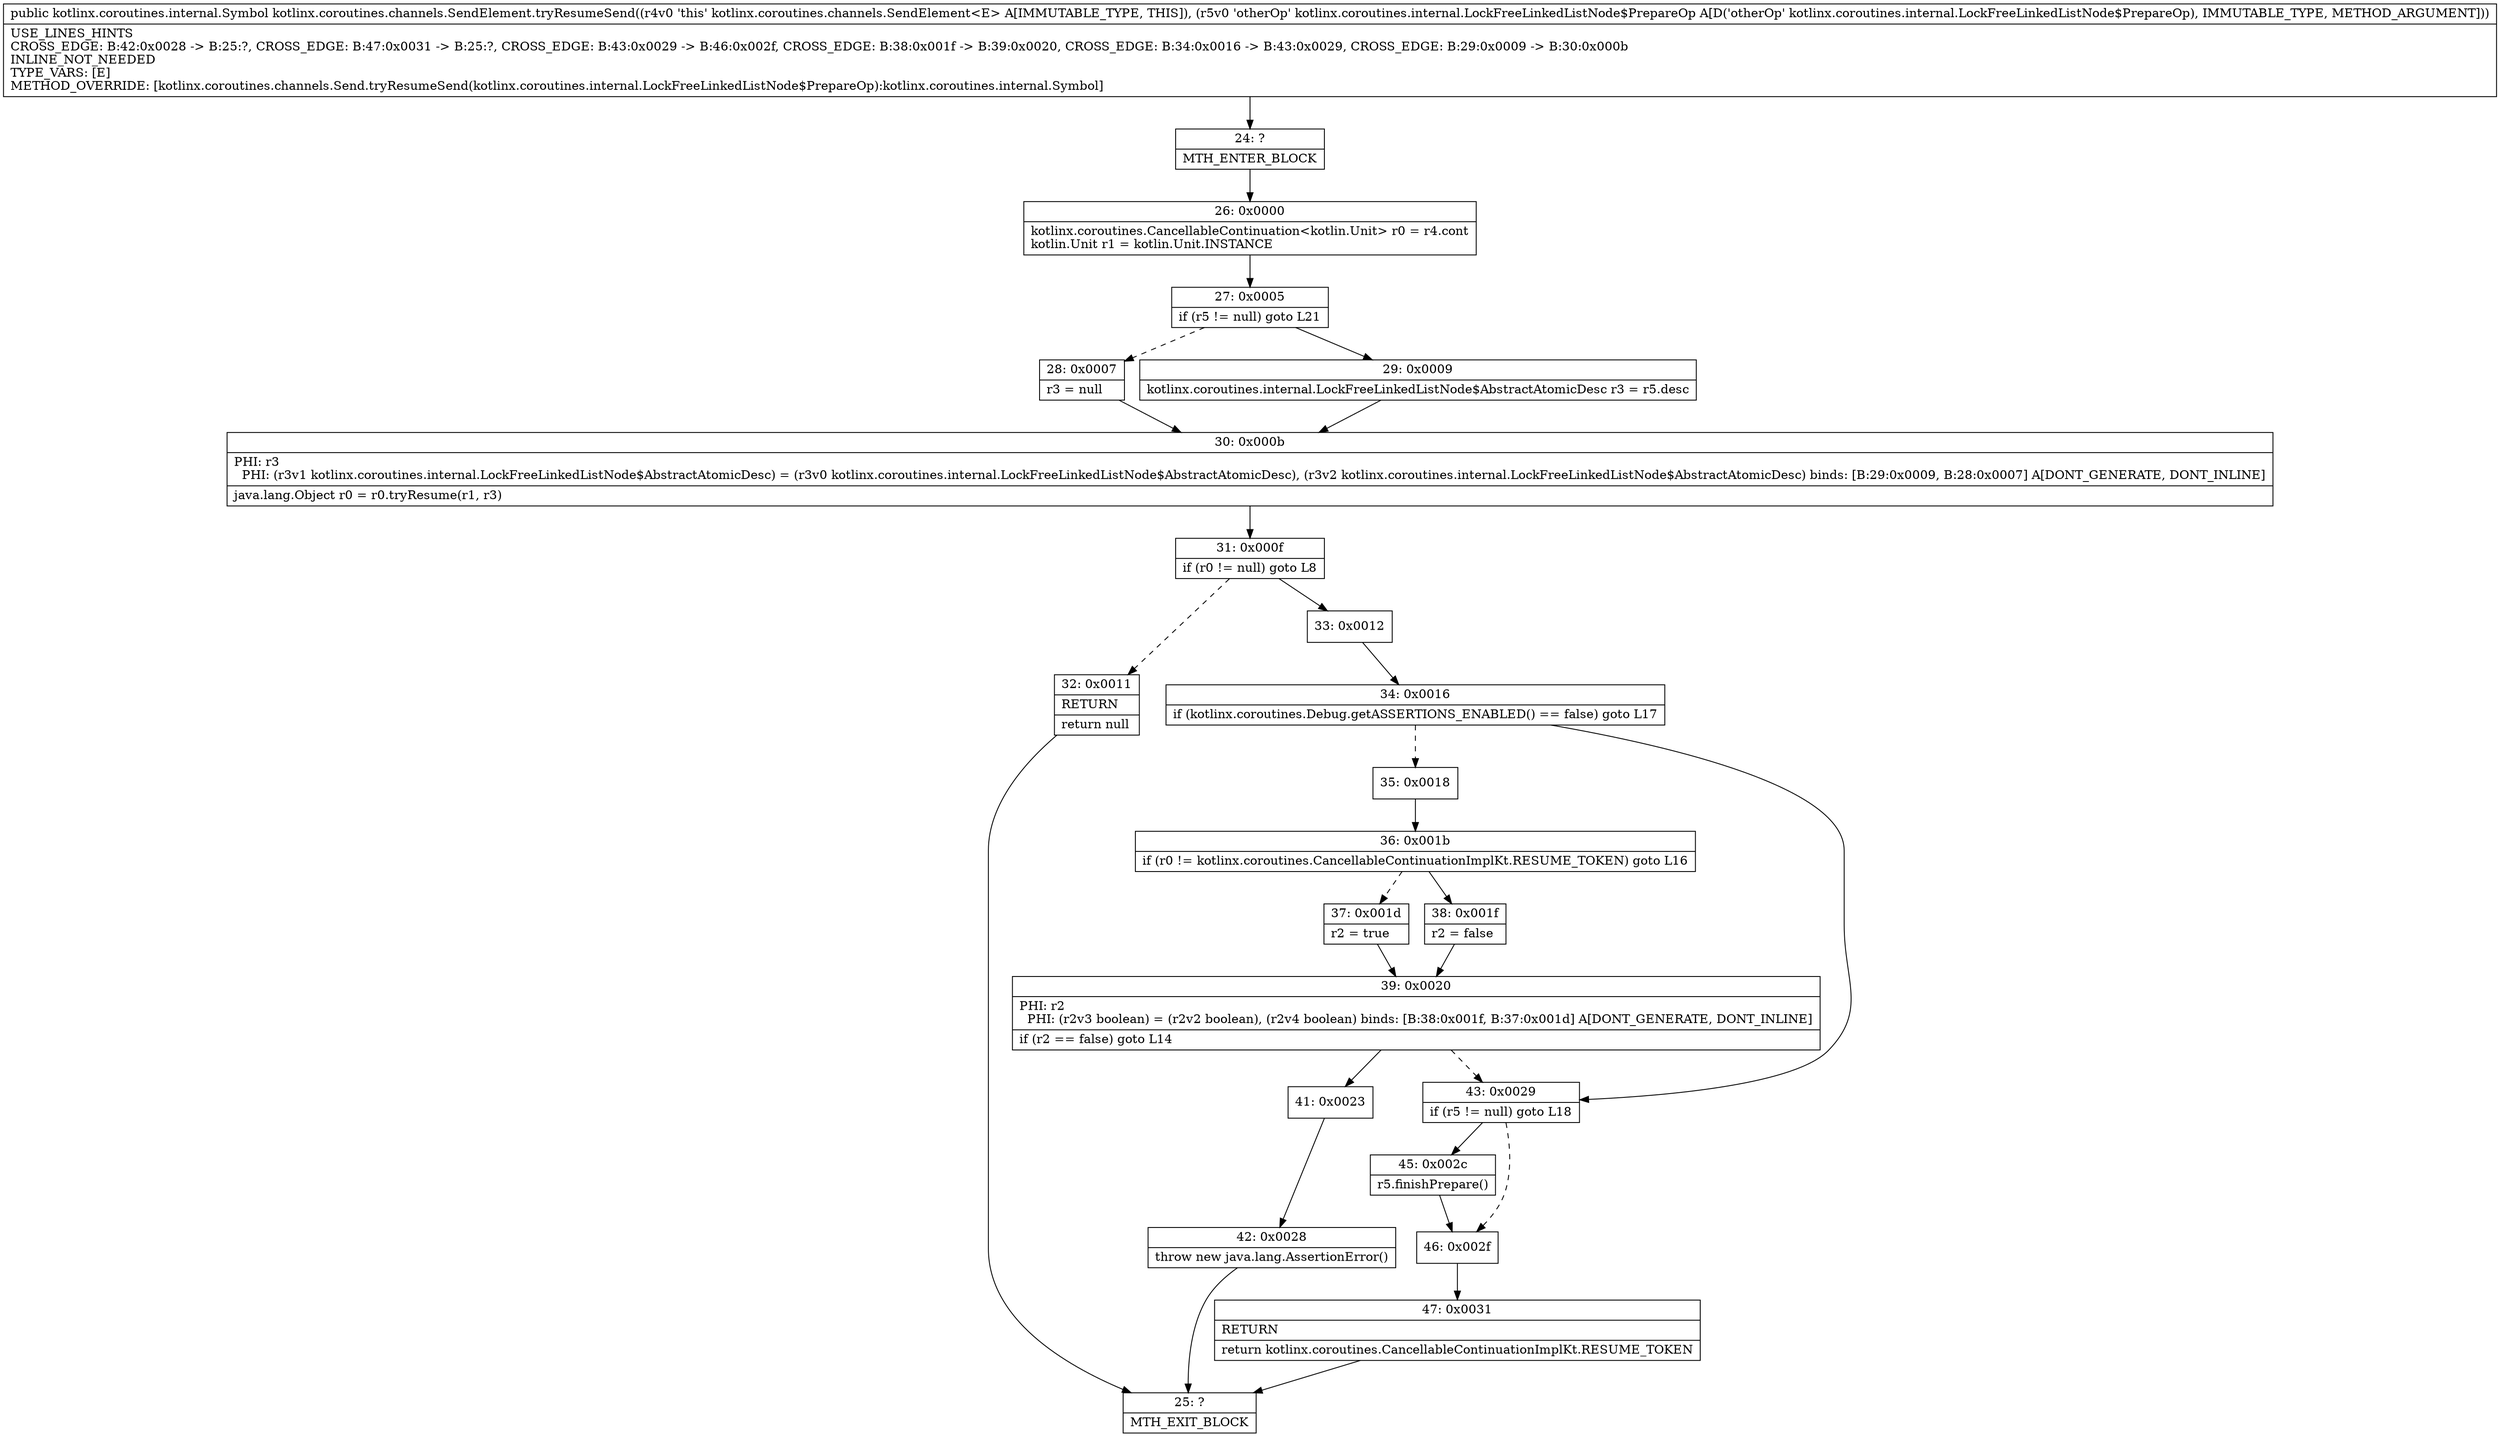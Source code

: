digraph "CFG forkotlinx.coroutines.channels.SendElement.tryResumeSend(Lkotlinx\/coroutines\/internal\/LockFreeLinkedListNode$PrepareOp;)Lkotlinx\/coroutines\/internal\/Symbol;" {
Node_24 [shape=record,label="{24\:\ ?|MTH_ENTER_BLOCK\l}"];
Node_26 [shape=record,label="{26\:\ 0x0000|kotlinx.coroutines.CancellableContinuation\<kotlin.Unit\> r0 = r4.cont\lkotlin.Unit r1 = kotlin.Unit.INSTANCE\l}"];
Node_27 [shape=record,label="{27\:\ 0x0005|if (r5 != null) goto L21\l}"];
Node_28 [shape=record,label="{28\:\ 0x0007|r3 = null\l}"];
Node_30 [shape=record,label="{30\:\ 0x000b|PHI: r3 \l  PHI: (r3v1 kotlinx.coroutines.internal.LockFreeLinkedListNode$AbstractAtomicDesc) = (r3v0 kotlinx.coroutines.internal.LockFreeLinkedListNode$AbstractAtomicDesc), (r3v2 kotlinx.coroutines.internal.LockFreeLinkedListNode$AbstractAtomicDesc) binds: [B:29:0x0009, B:28:0x0007] A[DONT_GENERATE, DONT_INLINE]\l|java.lang.Object r0 = r0.tryResume(r1, r3)\l}"];
Node_31 [shape=record,label="{31\:\ 0x000f|if (r0 != null) goto L8\l}"];
Node_32 [shape=record,label="{32\:\ 0x0011|RETURN\l|return null\l}"];
Node_25 [shape=record,label="{25\:\ ?|MTH_EXIT_BLOCK\l}"];
Node_33 [shape=record,label="{33\:\ 0x0012}"];
Node_34 [shape=record,label="{34\:\ 0x0016|if (kotlinx.coroutines.Debug.getASSERTIONS_ENABLED() == false) goto L17\l}"];
Node_35 [shape=record,label="{35\:\ 0x0018}"];
Node_36 [shape=record,label="{36\:\ 0x001b|if (r0 != kotlinx.coroutines.CancellableContinuationImplKt.RESUME_TOKEN) goto L16\l}"];
Node_37 [shape=record,label="{37\:\ 0x001d|r2 = true\l}"];
Node_39 [shape=record,label="{39\:\ 0x0020|PHI: r2 \l  PHI: (r2v3 boolean) = (r2v2 boolean), (r2v4 boolean) binds: [B:38:0x001f, B:37:0x001d] A[DONT_GENERATE, DONT_INLINE]\l|if (r2 == false) goto L14\l}"];
Node_41 [shape=record,label="{41\:\ 0x0023}"];
Node_42 [shape=record,label="{42\:\ 0x0028|throw new java.lang.AssertionError()\l}"];
Node_38 [shape=record,label="{38\:\ 0x001f|r2 = false\l}"];
Node_43 [shape=record,label="{43\:\ 0x0029|if (r5 != null) goto L18\l}"];
Node_45 [shape=record,label="{45\:\ 0x002c|r5.finishPrepare()\l}"];
Node_46 [shape=record,label="{46\:\ 0x002f}"];
Node_47 [shape=record,label="{47\:\ 0x0031|RETURN\l|return kotlinx.coroutines.CancellableContinuationImplKt.RESUME_TOKEN\l}"];
Node_29 [shape=record,label="{29\:\ 0x0009|kotlinx.coroutines.internal.LockFreeLinkedListNode$AbstractAtomicDesc r3 = r5.desc\l}"];
MethodNode[shape=record,label="{public kotlinx.coroutines.internal.Symbol kotlinx.coroutines.channels.SendElement.tryResumeSend((r4v0 'this' kotlinx.coroutines.channels.SendElement\<E\> A[IMMUTABLE_TYPE, THIS]), (r5v0 'otherOp' kotlinx.coroutines.internal.LockFreeLinkedListNode$PrepareOp A[D('otherOp' kotlinx.coroutines.internal.LockFreeLinkedListNode$PrepareOp), IMMUTABLE_TYPE, METHOD_ARGUMENT]))  | USE_LINES_HINTS\lCROSS_EDGE: B:42:0x0028 \-\> B:25:?, CROSS_EDGE: B:47:0x0031 \-\> B:25:?, CROSS_EDGE: B:43:0x0029 \-\> B:46:0x002f, CROSS_EDGE: B:38:0x001f \-\> B:39:0x0020, CROSS_EDGE: B:34:0x0016 \-\> B:43:0x0029, CROSS_EDGE: B:29:0x0009 \-\> B:30:0x000b\lINLINE_NOT_NEEDED\lTYPE_VARS: [E]\lMETHOD_OVERRIDE: [kotlinx.coroutines.channels.Send.tryResumeSend(kotlinx.coroutines.internal.LockFreeLinkedListNode$PrepareOp):kotlinx.coroutines.internal.Symbol]\l}"];
MethodNode -> Node_24;Node_24 -> Node_26;
Node_26 -> Node_27;
Node_27 -> Node_28[style=dashed];
Node_27 -> Node_29;
Node_28 -> Node_30;
Node_30 -> Node_31;
Node_31 -> Node_32[style=dashed];
Node_31 -> Node_33;
Node_32 -> Node_25;
Node_33 -> Node_34;
Node_34 -> Node_35[style=dashed];
Node_34 -> Node_43;
Node_35 -> Node_36;
Node_36 -> Node_37[style=dashed];
Node_36 -> Node_38;
Node_37 -> Node_39;
Node_39 -> Node_41;
Node_39 -> Node_43[style=dashed];
Node_41 -> Node_42;
Node_42 -> Node_25;
Node_38 -> Node_39;
Node_43 -> Node_45;
Node_43 -> Node_46[style=dashed];
Node_45 -> Node_46;
Node_46 -> Node_47;
Node_47 -> Node_25;
Node_29 -> Node_30;
}

